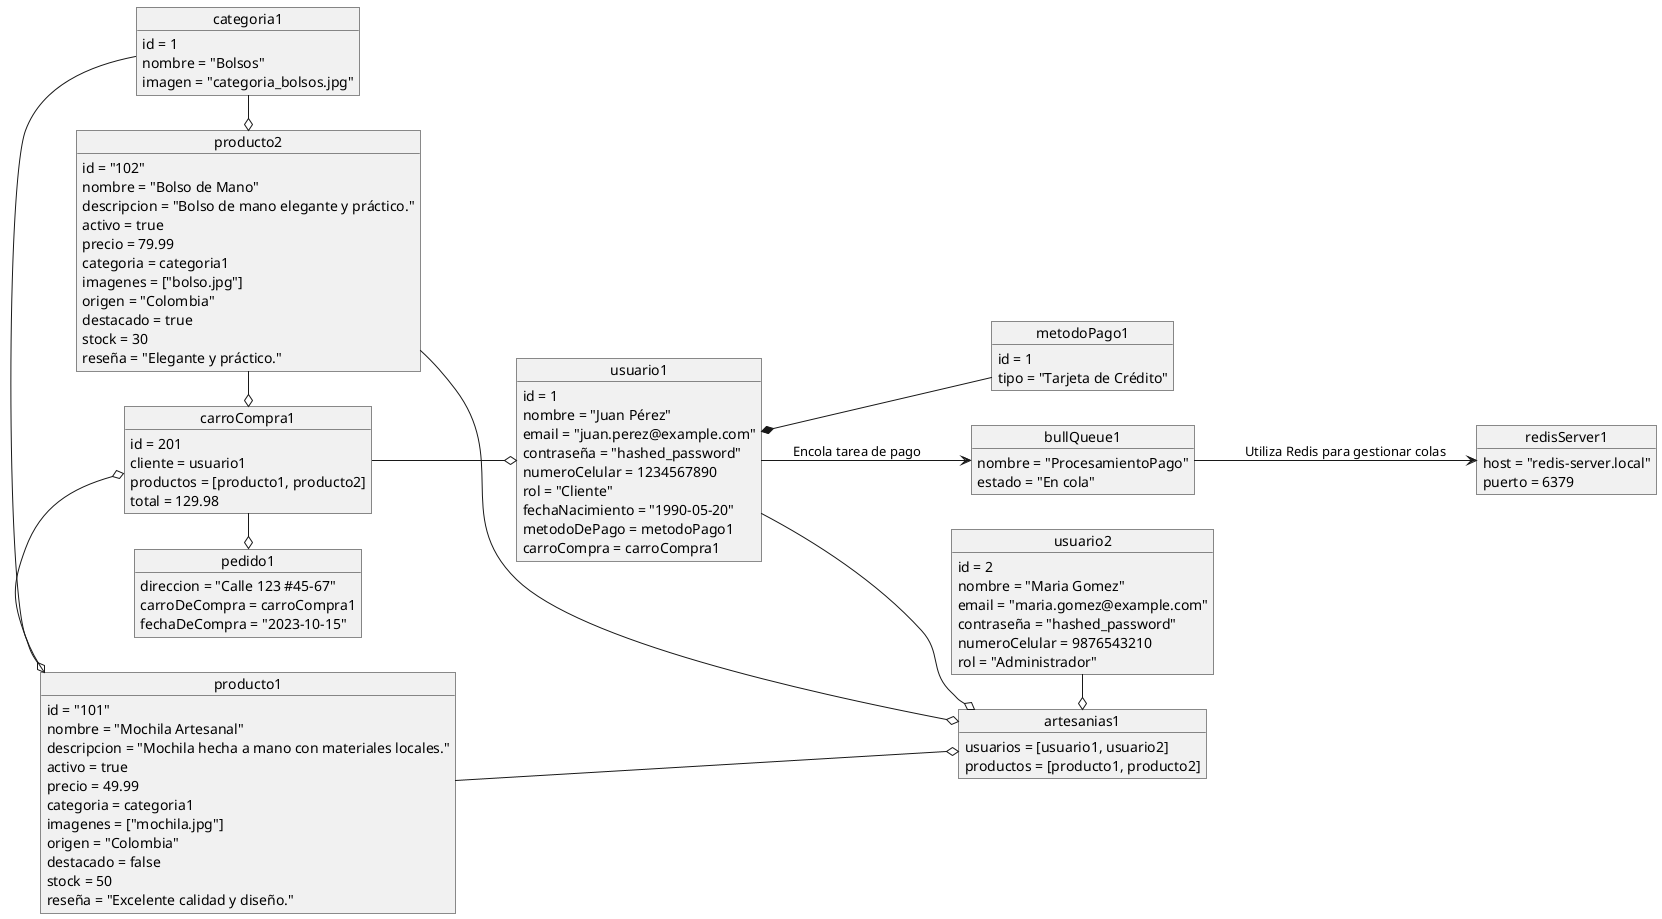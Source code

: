 @startuml DiagramaObjetos
left to right direction

' Definición de Objetos
object artesanias1 {
    usuarios = [usuario1, usuario2]
    productos = [producto1, producto2]
}

object usuario1 {
    id = 1
    nombre = "Juan Pérez"
    email = "juan.perez@example.com"
    contraseña = "hashed_password"
    numeroCelular = 1234567890
    rol = "Cliente"
    fechaNacimiento = "1990-05-20"
    metodoDePago = metodoPago1
    carroCompra = carroCompra1
}

object usuario2 {
    id = 2
    nombre = "Maria Gomez"
    email = "maria.gomez@example.com"
    contraseña = "hashed_password"
    numeroCelular = 9876543210
    rol = "Administrador"
}

object metodoPago1 {
    id = 1
    tipo = "Tarjeta de Crédito"
}

object producto1 {
    id = "101"
    nombre = "Mochila Artesanal"
    descripcion = "Mochila hecha a mano con materiales locales."
    activo = true
    precio = 49.99
    categoria = categoria1
    imagenes = ["mochila.jpg"]
    origen = "Colombia"
    destacado = false
    stock = 50
    reseña = "Excelente calidad y diseño."
}

object producto2 {
    id = "102"
    nombre = "Bolso de Mano"
    descripcion = "Bolso de mano elegante y práctico."
    activo = true
    precio = 79.99
    categoria = categoria1
    imagenes = ["bolso.jpg"]
    origen = "Colombia"
    destacado = true
    stock = 30
    reseña = "Elegante y práctico."
}

object categoria1 {
    id = 1
    nombre = "Bolsos"
    imagen = "categoria_bolsos.jpg"
}

object carroCompra1 {
    id = 201
    cliente = usuario1
    productos = [producto1, producto2]
    total = 129.98
}

object pedido1 {
    direccion = "Calle 123 #45-67"
    carroDeCompra = carroCompra1
    fechaDeCompra = "2023-10-15"
}

object bullQueue1 {
    nombre = "ProcesamientoPago"
    estado = "En cola"
}

object redisServer1 {
    host = "redis-server.local"
    puerto = 6379
}

' Relaciones

' Agregación
artesanias1 o-up- usuario1
artesanias1 o-left- usuario2
artesanias1 o-left- producto1
artesanias1 o-down- producto2

carroCompra1 o-right- producto1
carroCompra1 o-left- producto2
pedido1 o-left- carroCompra1

' Composición
usuario1 *-down- metodoPago1
usuario1 o-up- carroCompra1
producto1 o-left- categoria1
producto2 o-left- categoria1

' Relación con Bull y Redis
usuario1 --> bullQueue1 : Encola tarea de pago
bullQueue1 --> redisServer1 : Utiliza Redis para gestionar colas

@enduml